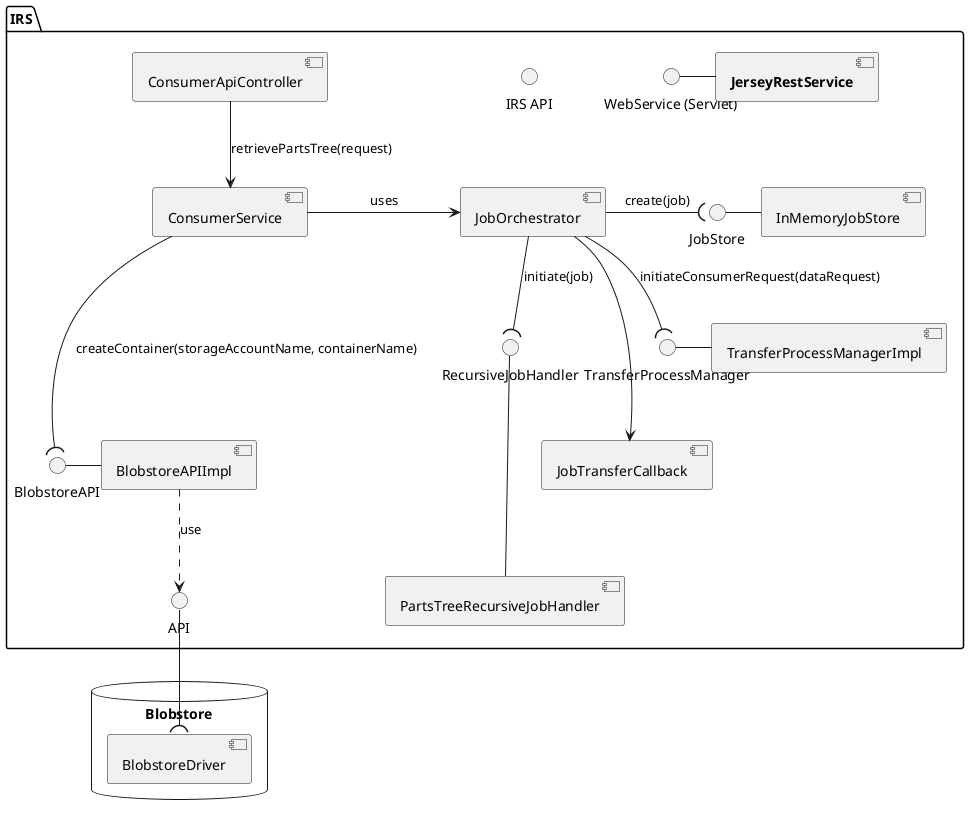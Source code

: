 @startuml
'https://plantuml.com/component-diagram

skinparam monochrome true
skinparam shadowing false

package "IRS" {

  interface "WebService (Servlet)"  as WebService
  component [**JerseyRestService**] as JerseyRestService
  WebService - JerseyRestService
  interface "IRS API"  as IrsAPI
  [ConsumerApiController]
  [ConsumerService]
  ConsumerApiController --> ConsumerService : retrievePartsTree(request)
  BlobstoreAPI - [BlobstoreAPIImpl]

  ConsumerService ---( BlobstoreAPI : createContainer(storageAccountName, containerName)
  [JobOrchestrator]
  ConsumerService -> JobOrchestrator : uses
  BlobstoreAPIImpl ..> API : use
  JobStore -  [InMemoryJobStore]
  JobOrchestrator -( JobStore : create(job)

  RecursiveJobHandler --- [PartsTreeRecursiveJobHandler]
  JobOrchestrator --( RecursiveJobHandler: initiate(job)

  TransferProcessManager - [TransferProcessManagerImpl]
  JobOrchestrator --( TransferProcessManager: initiateConsumerRequest(dataRequest)

  JobOrchestrator ---> [JobTransferCallback]
}


package "Blobstore" {
  API --( [BlobstoreDriver]

}

database Blobstore {
}


@enduml